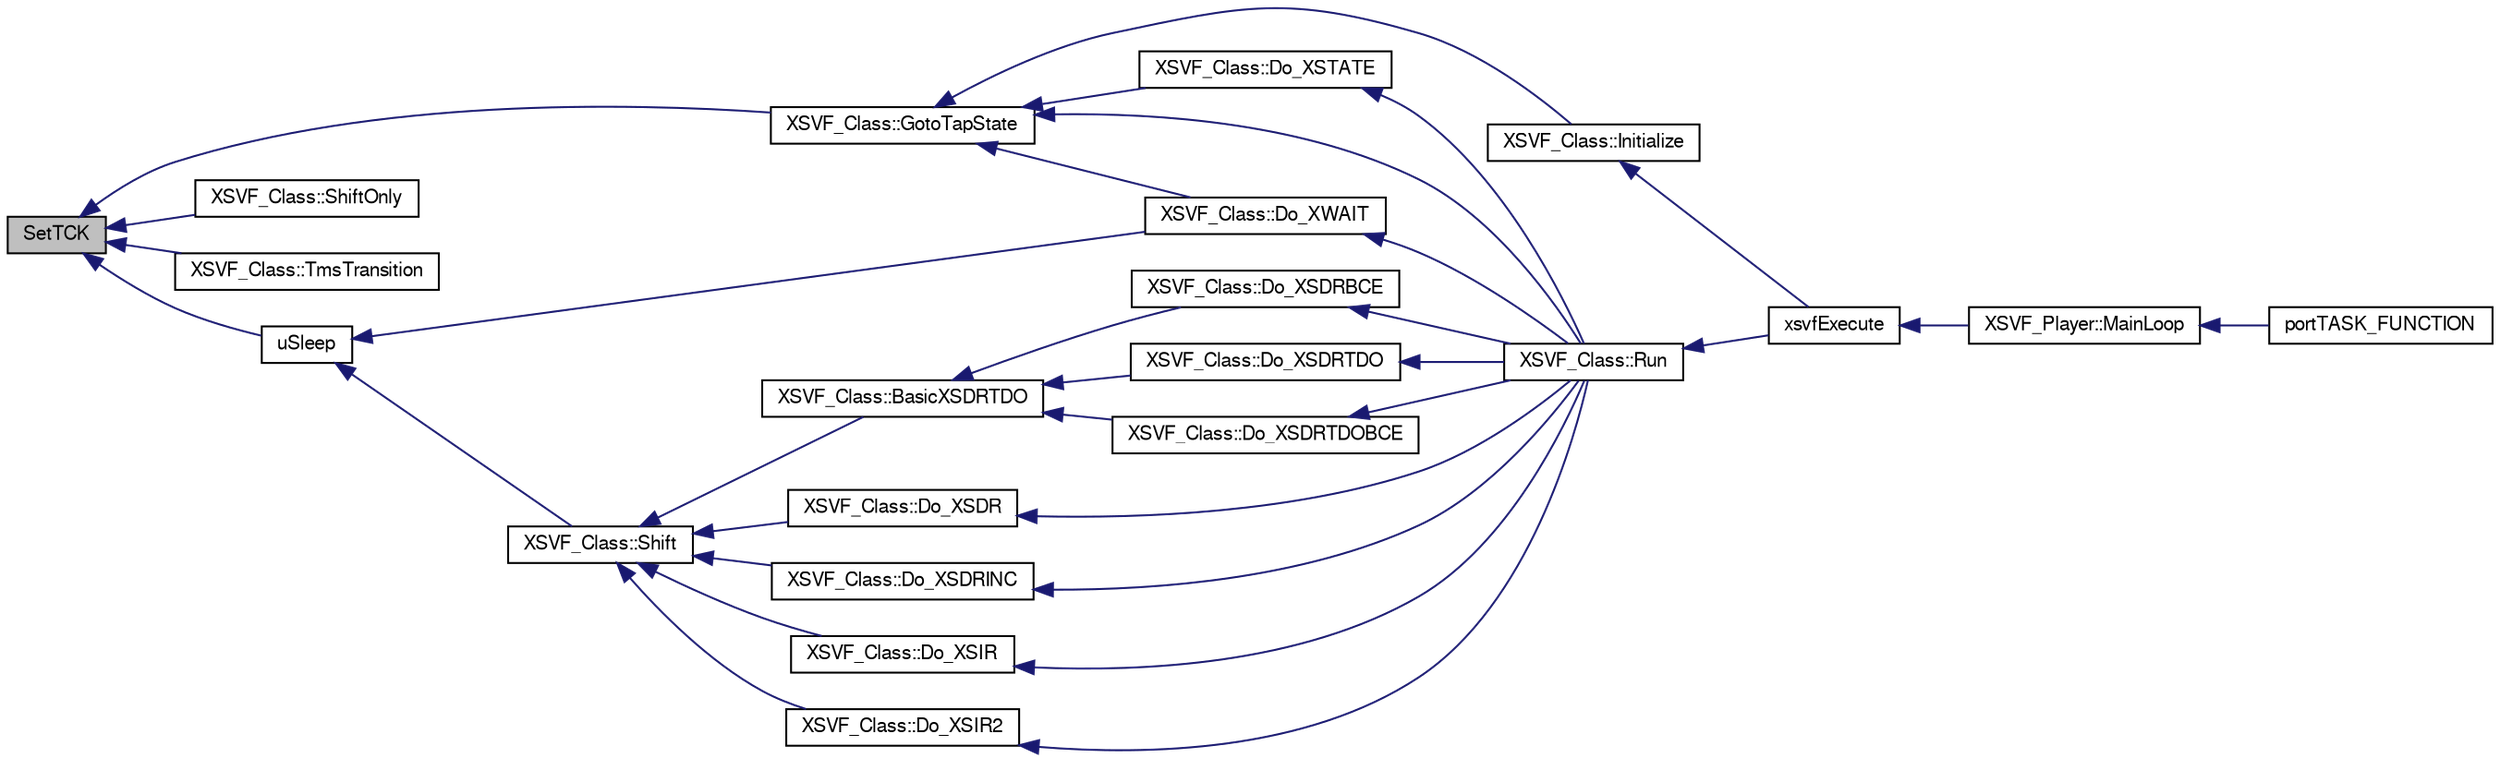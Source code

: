 digraph G
{
  bgcolor="transparent";
  edge [fontname="FreeSans",fontsize=10,labelfontname="FreeSans",labelfontsize=10];
  node [fontname="FreeSans",fontsize=10,shape=record];
  rankdir=LR;
  Node1 [label="SetTCK",height=0.2,width=0.4,color="black", fillcolor="grey75", style="filled" fontcolor="black"];
  Node1 -> Node2 [dir=back,color="midnightblue",fontsize=10,style="solid",fontname="FreeSans"];
  Node2 [label="XSVF_Class::GotoTapState",height=0.2,width=0.4,color="black",URL="$class_x_s_v_f___class.html#5808e57917c2f489d97ddb9f1c4d346c"];
  Node2 -> Node3 [dir=back,color="midnightblue",fontsize=10,style="solid",fontname="FreeSans"];
  Node3 [label="XSVF_Class::Do_XSTATE",height=0.2,width=0.4,color="black",URL="$class_x_s_v_f___class.html#7ce7cf13775e4d4c6cf0e069bbd6467c"];
  Node3 -> Node4 [dir=back,color="midnightblue",fontsize=10,style="solid",fontname="FreeSans"];
  Node4 [label="XSVF_Class::Run",height=0.2,width=0.4,color="black",URL="$class_x_s_v_f___class.html#12ccef01bf5a47d54aa357204c0e4636"];
  Node4 -> Node5 [dir=back,color="midnightblue",fontsize=10,style="solid",fontname="FreeSans"];
  Node5 [label="xsvfExecute",height=0.2,width=0.4,color="black",URL="$sam7xpud_8hpp.html#d4776d8f8f33635f5042de6b07c849f6"];
  Node5 -> Node6 [dir=back,color="midnightblue",fontsize=10,style="solid",fontname="FreeSans"];
  Node6 [label="XSVF_Player::MainLoop",height=0.2,width=0.4,color="black",URL="$class_x_s_v_f___player.html#7c68cab8bc1c8d4a40a5a14c7e389a9d"];
  Node6 -> Node7 [dir=back,color="midnightblue",fontsize=10,style="solid",fontname="FreeSans"];
  Node7 [label="portTASK_FUNCTION",height=0.2,width=0.4,color="black",URL="$xsvf_task_8cpp.html#0c8ad39baa20f104db774662d3dcdb35"];
  Node2 -> Node8 [dir=back,color="midnightblue",fontsize=10,style="solid",fontname="FreeSans"];
  Node8 [label="XSVF_Class::Do_XWAIT",height=0.2,width=0.4,color="black",URL="$class_x_s_v_f___class.html#25b6d97292978551f10fb0c30ae99906"];
  Node8 -> Node4 [dir=back,color="midnightblue",fontsize=10,style="solid",fontname="FreeSans"];
  Node2 -> Node9 [dir=back,color="midnightblue",fontsize=10,style="solid",fontname="FreeSans"];
  Node9 [label="XSVF_Class::Initialize",height=0.2,width=0.4,color="black",URL="$class_x_s_v_f___class.html#b1a0edb866632e8feca153e14110f394"];
  Node9 -> Node5 [dir=back,color="midnightblue",fontsize=10,style="solid",fontname="FreeSans"];
  Node2 -> Node4 [dir=back,color="midnightblue",fontsize=10,style="solid",fontname="FreeSans"];
  Node1 -> Node10 [dir=back,color="midnightblue",fontsize=10,style="solid",fontname="FreeSans"];
  Node10 [label="XSVF_Class::ShiftOnly",height=0.2,width=0.4,color="black",URL="$class_x_s_v_f___class.html#135263151e9830d5da871ab80b9340d6"];
  Node1 -> Node11 [dir=back,color="midnightblue",fontsize=10,style="solid",fontname="FreeSans"];
  Node11 [label="XSVF_Class::TmsTransition",height=0.2,width=0.4,color="black",URL="$class_x_s_v_f___class.html#fc5d3d4b74dd0d24b1b351f4ad8d4593"];
  Node1 -> Node12 [dir=back,color="midnightblue",fontsize=10,style="solid",fontname="FreeSans"];
  Node12 [label="uSleep",height=0.2,width=0.4,color="black",URL="$xsvf_port_8hpp.html#8a905b43fce5e032aef4d8682872d880"];
  Node12 -> Node8 [dir=back,color="midnightblue",fontsize=10,style="solid",fontname="FreeSans"];
  Node12 -> Node13 [dir=back,color="midnightblue",fontsize=10,style="solid",fontname="FreeSans"];
  Node13 [label="XSVF_Class::Shift",height=0.2,width=0.4,color="black",URL="$class_x_s_v_f___class.html#a04c9ce53b4c6550ac573dceeac18cb6"];
  Node13 -> Node14 [dir=back,color="midnightblue",fontsize=10,style="solid",fontname="FreeSans"];
  Node14 [label="XSVF_Class::BasicXSDRTDO",height=0.2,width=0.4,color="black",URL="$class_x_s_v_f___class.html#a41934cb146f13e6f4ec25a4696ec9c2"];
  Node14 -> Node15 [dir=back,color="midnightblue",fontsize=10,style="solid",fontname="FreeSans"];
  Node15 [label="XSVF_Class::Do_XSDRBCE",height=0.2,width=0.4,color="black",URL="$class_x_s_v_f___class.html#50fac73304608764490ba227ecce1e05"];
  Node15 -> Node4 [dir=back,color="midnightblue",fontsize=10,style="solid",fontname="FreeSans"];
  Node14 -> Node16 [dir=back,color="midnightblue",fontsize=10,style="solid",fontname="FreeSans"];
  Node16 [label="XSVF_Class::Do_XSDRTDO",height=0.2,width=0.4,color="black",URL="$class_x_s_v_f___class.html#655dae380cc07887fc9d481e7f86112b"];
  Node16 -> Node4 [dir=back,color="midnightblue",fontsize=10,style="solid",fontname="FreeSans"];
  Node14 -> Node17 [dir=back,color="midnightblue",fontsize=10,style="solid",fontname="FreeSans"];
  Node17 [label="XSVF_Class::Do_XSDRTDOBCE",height=0.2,width=0.4,color="black",URL="$class_x_s_v_f___class.html#eb444803a3dc5487ef2b01b19ea63660"];
  Node17 -> Node4 [dir=back,color="midnightblue",fontsize=10,style="solid",fontname="FreeSans"];
  Node13 -> Node18 [dir=back,color="midnightblue",fontsize=10,style="solid",fontname="FreeSans"];
  Node18 [label="XSVF_Class::Do_XSDR",height=0.2,width=0.4,color="black",URL="$class_x_s_v_f___class.html#8811b06c1226d944afcb5e780b6df1fc"];
  Node18 -> Node4 [dir=back,color="midnightblue",fontsize=10,style="solid",fontname="FreeSans"];
  Node13 -> Node19 [dir=back,color="midnightblue",fontsize=10,style="solid",fontname="FreeSans"];
  Node19 [label="XSVF_Class::Do_XSDRINC",height=0.2,width=0.4,color="black",URL="$class_x_s_v_f___class.html#bb4f302bf9104dbb218f451536d7a665"];
  Node19 -> Node4 [dir=back,color="midnightblue",fontsize=10,style="solid",fontname="FreeSans"];
  Node13 -> Node20 [dir=back,color="midnightblue",fontsize=10,style="solid",fontname="FreeSans"];
  Node20 [label="XSVF_Class::Do_XSIR",height=0.2,width=0.4,color="black",URL="$class_x_s_v_f___class.html#bb98c9978279e6e849eba476a76b3964"];
  Node20 -> Node4 [dir=back,color="midnightblue",fontsize=10,style="solid",fontname="FreeSans"];
  Node13 -> Node21 [dir=back,color="midnightblue",fontsize=10,style="solid",fontname="FreeSans"];
  Node21 [label="XSVF_Class::Do_XSIR2",height=0.2,width=0.4,color="black",URL="$class_x_s_v_f___class.html#25a16a960509e4bffe9b1f51419deea5"];
  Node21 -> Node4 [dir=back,color="midnightblue",fontsize=10,style="solid",fontname="FreeSans"];
}
